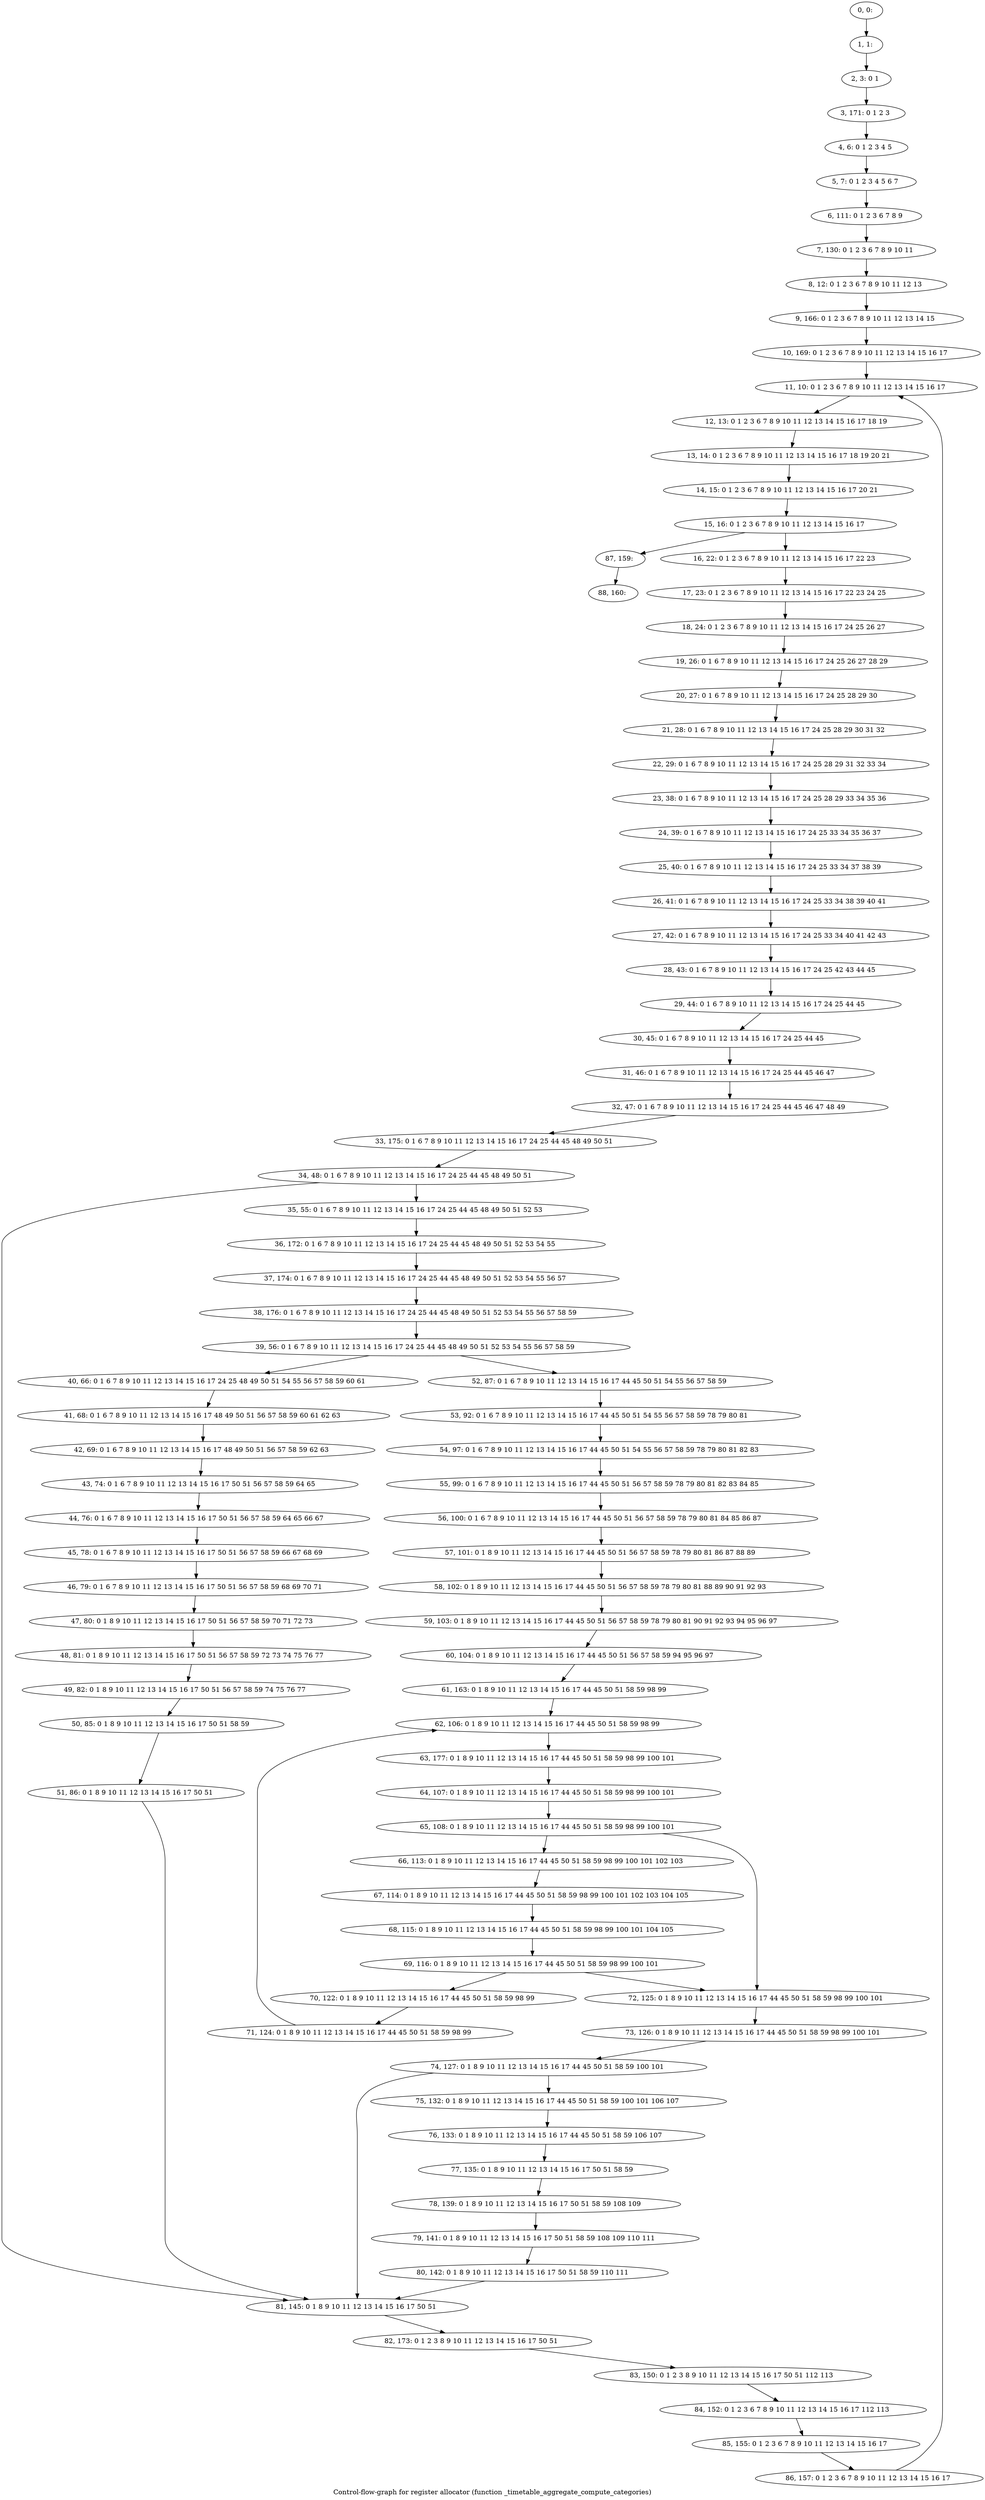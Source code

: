 digraph G {
graph [label="Control-flow-graph for register allocator (function _timetable_aggregate_compute_categories)"]
0[label="0, 0: "];
1[label="1, 1: "];
2[label="2, 3: 0 1 "];
3[label="3, 171: 0 1 2 3 "];
4[label="4, 6: 0 1 2 3 4 5 "];
5[label="5, 7: 0 1 2 3 4 5 6 7 "];
6[label="6, 111: 0 1 2 3 6 7 8 9 "];
7[label="7, 130: 0 1 2 3 6 7 8 9 10 11 "];
8[label="8, 12: 0 1 2 3 6 7 8 9 10 11 12 13 "];
9[label="9, 166: 0 1 2 3 6 7 8 9 10 11 12 13 14 15 "];
10[label="10, 169: 0 1 2 3 6 7 8 9 10 11 12 13 14 15 16 17 "];
11[label="11, 10: 0 1 2 3 6 7 8 9 10 11 12 13 14 15 16 17 "];
12[label="12, 13: 0 1 2 3 6 7 8 9 10 11 12 13 14 15 16 17 18 19 "];
13[label="13, 14: 0 1 2 3 6 7 8 9 10 11 12 13 14 15 16 17 18 19 20 21 "];
14[label="14, 15: 0 1 2 3 6 7 8 9 10 11 12 13 14 15 16 17 20 21 "];
15[label="15, 16: 0 1 2 3 6 7 8 9 10 11 12 13 14 15 16 17 "];
16[label="16, 22: 0 1 2 3 6 7 8 9 10 11 12 13 14 15 16 17 22 23 "];
17[label="17, 23: 0 1 2 3 6 7 8 9 10 11 12 13 14 15 16 17 22 23 24 25 "];
18[label="18, 24: 0 1 2 3 6 7 8 9 10 11 12 13 14 15 16 17 24 25 26 27 "];
19[label="19, 26: 0 1 6 7 8 9 10 11 12 13 14 15 16 17 24 25 26 27 28 29 "];
20[label="20, 27: 0 1 6 7 8 9 10 11 12 13 14 15 16 17 24 25 28 29 30 "];
21[label="21, 28: 0 1 6 7 8 9 10 11 12 13 14 15 16 17 24 25 28 29 30 31 32 "];
22[label="22, 29: 0 1 6 7 8 9 10 11 12 13 14 15 16 17 24 25 28 29 31 32 33 34 "];
23[label="23, 38: 0 1 6 7 8 9 10 11 12 13 14 15 16 17 24 25 28 29 33 34 35 36 "];
24[label="24, 39: 0 1 6 7 8 9 10 11 12 13 14 15 16 17 24 25 33 34 35 36 37 "];
25[label="25, 40: 0 1 6 7 8 9 10 11 12 13 14 15 16 17 24 25 33 34 37 38 39 "];
26[label="26, 41: 0 1 6 7 8 9 10 11 12 13 14 15 16 17 24 25 33 34 38 39 40 41 "];
27[label="27, 42: 0 1 6 7 8 9 10 11 12 13 14 15 16 17 24 25 33 34 40 41 42 43 "];
28[label="28, 43: 0 1 6 7 8 9 10 11 12 13 14 15 16 17 24 25 42 43 44 45 "];
29[label="29, 44: 0 1 6 7 8 9 10 11 12 13 14 15 16 17 24 25 44 45 "];
30[label="30, 45: 0 1 6 7 8 9 10 11 12 13 14 15 16 17 24 25 44 45 "];
31[label="31, 46: 0 1 6 7 8 9 10 11 12 13 14 15 16 17 24 25 44 45 46 47 "];
32[label="32, 47: 0 1 6 7 8 9 10 11 12 13 14 15 16 17 24 25 44 45 46 47 48 49 "];
33[label="33, 175: 0 1 6 7 8 9 10 11 12 13 14 15 16 17 24 25 44 45 48 49 50 51 "];
34[label="34, 48: 0 1 6 7 8 9 10 11 12 13 14 15 16 17 24 25 44 45 48 49 50 51 "];
35[label="35, 55: 0 1 6 7 8 9 10 11 12 13 14 15 16 17 24 25 44 45 48 49 50 51 52 53 "];
36[label="36, 172: 0 1 6 7 8 9 10 11 12 13 14 15 16 17 24 25 44 45 48 49 50 51 52 53 54 55 "];
37[label="37, 174: 0 1 6 7 8 9 10 11 12 13 14 15 16 17 24 25 44 45 48 49 50 51 52 53 54 55 56 57 "];
38[label="38, 176: 0 1 6 7 8 9 10 11 12 13 14 15 16 17 24 25 44 45 48 49 50 51 52 53 54 55 56 57 58 59 "];
39[label="39, 56: 0 1 6 7 8 9 10 11 12 13 14 15 16 17 24 25 44 45 48 49 50 51 52 53 54 55 56 57 58 59 "];
40[label="40, 66: 0 1 6 7 8 9 10 11 12 13 14 15 16 17 24 25 48 49 50 51 54 55 56 57 58 59 60 61 "];
41[label="41, 68: 0 1 6 7 8 9 10 11 12 13 14 15 16 17 48 49 50 51 56 57 58 59 60 61 62 63 "];
42[label="42, 69: 0 1 6 7 8 9 10 11 12 13 14 15 16 17 48 49 50 51 56 57 58 59 62 63 "];
43[label="43, 74: 0 1 6 7 8 9 10 11 12 13 14 15 16 17 50 51 56 57 58 59 64 65 "];
44[label="44, 76: 0 1 6 7 8 9 10 11 12 13 14 15 16 17 50 51 56 57 58 59 64 65 66 67 "];
45[label="45, 78: 0 1 6 7 8 9 10 11 12 13 14 15 16 17 50 51 56 57 58 59 66 67 68 69 "];
46[label="46, 79: 0 1 6 7 8 9 10 11 12 13 14 15 16 17 50 51 56 57 58 59 68 69 70 71 "];
47[label="47, 80: 0 1 8 9 10 11 12 13 14 15 16 17 50 51 56 57 58 59 70 71 72 73 "];
48[label="48, 81: 0 1 8 9 10 11 12 13 14 15 16 17 50 51 56 57 58 59 72 73 74 75 76 77 "];
49[label="49, 82: 0 1 8 9 10 11 12 13 14 15 16 17 50 51 56 57 58 59 74 75 76 77 "];
50[label="50, 85: 0 1 8 9 10 11 12 13 14 15 16 17 50 51 58 59 "];
51[label="51, 86: 0 1 8 9 10 11 12 13 14 15 16 17 50 51 "];
52[label="52, 87: 0 1 6 7 8 9 10 11 12 13 14 15 16 17 44 45 50 51 54 55 56 57 58 59 "];
53[label="53, 92: 0 1 6 7 8 9 10 11 12 13 14 15 16 17 44 45 50 51 54 55 56 57 58 59 78 79 80 81 "];
54[label="54, 97: 0 1 6 7 8 9 10 11 12 13 14 15 16 17 44 45 50 51 54 55 56 57 58 59 78 79 80 81 82 83 "];
55[label="55, 99: 0 1 6 7 8 9 10 11 12 13 14 15 16 17 44 45 50 51 56 57 58 59 78 79 80 81 82 83 84 85 "];
56[label="56, 100: 0 1 6 7 8 9 10 11 12 13 14 15 16 17 44 45 50 51 56 57 58 59 78 79 80 81 84 85 86 87 "];
57[label="57, 101: 0 1 8 9 10 11 12 13 14 15 16 17 44 45 50 51 56 57 58 59 78 79 80 81 86 87 88 89 "];
58[label="58, 102: 0 1 8 9 10 11 12 13 14 15 16 17 44 45 50 51 56 57 58 59 78 79 80 81 88 89 90 91 92 93 "];
59[label="59, 103: 0 1 8 9 10 11 12 13 14 15 16 17 44 45 50 51 56 57 58 59 78 79 80 81 90 91 92 93 94 95 96 97 "];
60[label="60, 104: 0 1 8 9 10 11 12 13 14 15 16 17 44 45 50 51 56 57 58 59 94 95 96 97 "];
61[label="61, 163: 0 1 8 9 10 11 12 13 14 15 16 17 44 45 50 51 58 59 98 99 "];
62[label="62, 106: 0 1 8 9 10 11 12 13 14 15 16 17 44 45 50 51 58 59 98 99 "];
63[label="63, 177: 0 1 8 9 10 11 12 13 14 15 16 17 44 45 50 51 58 59 98 99 100 101 "];
64[label="64, 107: 0 1 8 9 10 11 12 13 14 15 16 17 44 45 50 51 58 59 98 99 100 101 "];
65[label="65, 108: 0 1 8 9 10 11 12 13 14 15 16 17 44 45 50 51 58 59 98 99 100 101 "];
66[label="66, 113: 0 1 8 9 10 11 12 13 14 15 16 17 44 45 50 51 58 59 98 99 100 101 102 103 "];
67[label="67, 114: 0 1 8 9 10 11 12 13 14 15 16 17 44 45 50 51 58 59 98 99 100 101 102 103 104 105 "];
68[label="68, 115: 0 1 8 9 10 11 12 13 14 15 16 17 44 45 50 51 58 59 98 99 100 101 104 105 "];
69[label="69, 116: 0 1 8 9 10 11 12 13 14 15 16 17 44 45 50 51 58 59 98 99 100 101 "];
70[label="70, 122: 0 1 8 9 10 11 12 13 14 15 16 17 44 45 50 51 58 59 98 99 "];
71[label="71, 124: 0 1 8 9 10 11 12 13 14 15 16 17 44 45 50 51 58 59 98 99 "];
72[label="72, 125: 0 1 8 9 10 11 12 13 14 15 16 17 44 45 50 51 58 59 98 99 100 101 "];
73[label="73, 126: 0 1 8 9 10 11 12 13 14 15 16 17 44 45 50 51 58 59 98 99 100 101 "];
74[label="74, 127: 0 1 8 9 10 11 12 13 14 15 16 17 44 45 50 51 58 59 100 101 "];
75[label="75, 132: 0 1 8 9 10 11 12 13 14 15 16 17 44 45 50 51 58 59 100 101 106 107 "];
76[label="76, 133: 0 1 8 9 10 11 12 13 14 15 16 17 44 45 50 51 58 59 106 107 "];
77[label="77, 135: 0 1 8 9 10 11 12 13 14 15 16 17 50 51 58 59 "];
78[label="78, 139: 0 1 8 9 10 11 12 13 14 15 16 17 50 51 58 59 108 109 "];
79[label="79, 141: 0 1 8 9 10 11 12 13 14 15 16 17 50 51 58 59 108 109 110 111 "];
80[label="80, 142: 0 1 8 9 10 11 12 13 14 15 16 17 50 51 58 59 110 111 "];
81[label="81, 145: 0 1 8 9 10 11 12 13 14 15 16 17 50 51 "];
82[label="82, 173: 0 1 2 3 8 9 10 11 12 13 14 15 16 17 50 51 "];
83[label="83, 150: 0 1 2 3 8 9 10 11 12 13 14 15 16 17 50 51 112 113 "];
84[label="84, 152: 0 1 2 3 6 7 8 9 10 11 12 13 14 15 16 17 112 113 "];
85[label="85, 155: 0 1 2 3 6 7 8 9 10 11 12 13 14 15 16 17 "];
86[label="86, 157: 0 1 2 3 6 7 8 9 10 11 12 13 14 15 16 17 "];
87[label="87, 159: "];
88[label="88, 160: "];
0->1 ;
1->2 ;
2->3 ;
3->4 ;
4->5 ;
5->6 ;
6->7 ;
7->8 ;
8->9 ;
9->10 ;
10->11 ;
11->12 ;
12->13 ;
13->14 ;
14->15 ;
15->16 ;
15->87 ;
16->17 ;
17->18 ;
18->19 ;
19->20 ;
20->21 ;
21->22 ;
22->23 ;
23->24 ;
24->25 ;
25->26 ;
26->27 ;
27->28 ;
28->29 ;
29->30 ;
30->31 ;
31->32 ;
32->33 ;
33->34 ;
34->35 ;
34->81 ;
35->36 ;
36->37 ;
37->38 ;
38->39 ;
39->40 ;
39->52 ;
40->41 ;
41->42 ;
42->43 ;
43->44 ;
44->45 ;
45->46 ;
46->47 ;
47->48 ;
48->49 ;
49->50 ;
50->51 ;
51->81 ;
52->53 ;
53->54 ;
54->55 ;
55->56 ;
56->57 ;
57->58 ;
58->59 ;
59->60 ;
60->61 ;
61->62 ;
62->63 ;
63->64 ;
64->65 ;
65->66 ;
65->72 ;
66->67 ;
67->68 ;
68->69 ;
69->70 ;
69->72 ;
70->71 ;
71->62 ;
72->73 ;
73->74 ;
74->75 ;
74->81 ;
75->76 ;
76->77 ;
77->78 ;
78->79 ;
79->80 ;
80->81 ;
81->82 ;
82->83 ;
83->84 ;
84->85 ;
85->86 ;
86->11 ;
87->88 ;
}
